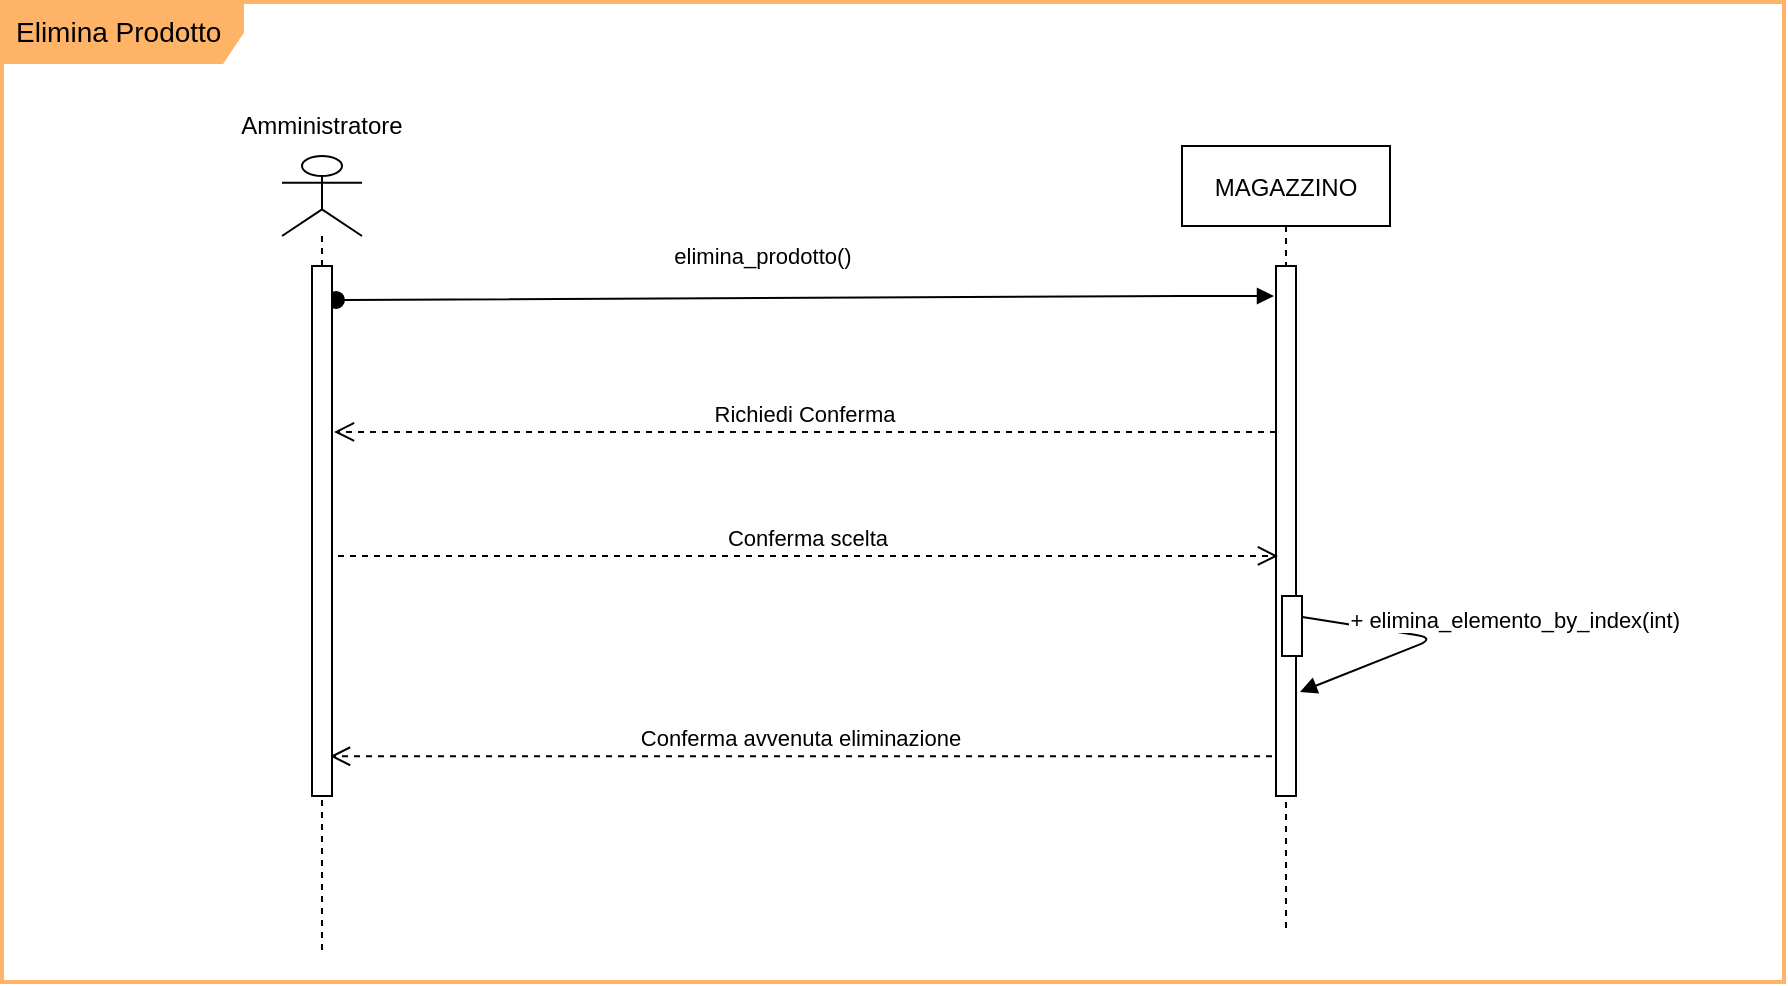 <mxfile version="18.1.2" type="google"><diagram id="kgpKYQtTHZ0yAKxKKP6v" name="Page-1"><mxGraphModel grid="0" page="0" gridSize="10" guides="1" tooltips="1" connect="1" arrows="1" fold="1" pageScale="1" pageWidth="850" pageHeight="1100" math="0" shadow="0"><root><mxCell id="0"/><mxCell id="1" parent="0"/><mxCell id="KACdWiEf0lMhJCV7SFPA-1" value="" style="shape=umlLifeline;participant=umlActor;perimeter=lifelinePerimeter;whiteSpace=wrap;html=1;container=1;collapsible=0;recursiveResize=0;verticalAlign=top;spacingTop=36;outlineConnect=0;" vertex="1" parent="1"><mxGeometry x="190" y="130" width="40" height="397" as="geometry"/></mxCell><mxCell id="KACdWiEf0lMhJCV7SFPA-2" value="elimina_prodotto()" style="html=1;verticalAlign=bottom;startArrow=oval;startFill=1;endArrow=block;startSize=8;exitX=1.2;exitY=0.064;exitDx=0;exitDy=0;exitPerimeter=0;" edge="1" parent="1" source="KACdWiEf0lMhJCV7SFPA-10"><mxGeometry x="-0.091" y="12" width="60" relative="1" as="geometry"><mxPoint x="290" y="210" as="sourcePoint"/><mxPoint x="686" y="200" as="targetPoint"/><Array as="points"><mxPoint x="650" y="200"/></Array><mxPoint as="offset"/></mxGeometry></mxCell><mxCell id="KACdWiEf0lMhJCV7SFPA-3" value="MAGAZZINO" style="shape=umlLifeline;perimeter=lifelinePerimeter;container=1;collapsible=0;recursiveResize=0;rounded=0;shadow=0;strokeWidth=1;" vertex="1" parent="1"><mxGeometry x="640" y="125" width="104" height="392" as="geometry"/></mxCell><mxCell id="KACdWiEf0lMhJCV7SFPA-4" value="" style="points=[];perimeter=orthogonalPerimeter;rounded=0;shadow=0;strokeWidth=1;" vertex="1" parent="1"><mxGeometry x="687" y="185" width="10" height="265" as="geometry"/></mxCell><mxCell id="KACdWiEf0lMhJCV7SFPA-5" value="+ elimina_elemento_by_index(int)" style="verticalAlign=bottom;endArrow=block;shadow=0;strokeWidth=1;entryX=1.5;entryY=0.744;entryDx=0;entryDy=0;entryPerimeter=0;exitX=1;exitY=0.633;exitDx=0;exitDy=0;exitPerimeter=0;" edge="1" parent="1"><mxGeometry x="-0.016" y="40" relative="1" as="geometry"><mxPoint x="697" y="360" as="sourcePoint"/><mxPoint x="699" y="397.97" as="targetPoint"/><Array as="points"><mxPoint x="767" y="371.01"/></Array><mxPoint x="25" y="-37" as="offset"/></mxGeometry></mxCell><mxCell id="KACdWiEf0lMhJCV7SFPA-6" value="" style="points=[];perimeter=orthogonalPerimeter;rounded=0;shadow=0;strokeWidth=1;" vertex="1" parent="1"><mxGeometry x="690" y="350" width="10" height="30" as="geometry"/></mxCell><mxCell id="KACdWiEf0lMhJCV7SFPA-7" value="Richiedi Conferma" style="verticalAlign=bottom;endArrow=open;dashed=1;endSize=8;shadow=0;strokeWidth=1;entryX=1.1;entryY=0.313;entryDx=0;entryDy=0;entryPerimeter=0;" edge="1" parent="1" target="KACdWiEf0lMhJCV7SFPA-10"><mxGeometry relative="1" as="geometry"><mxPoint x="210" y="270" as="targetPoint"/><mxPoint x="687" y="268" as="sourcePoint"/></mxGeometry></mxCell><mxCell id="KACdWiEf0lMhJCV7SFPA-8" value="Conferma scelta" style="verticalAlign=bottom;endArrow=open;dashed=1;endSize=8;shadow=0;strokeWidth=1;entryX=0.1;entryY=0.547;entryDx=0;entryDy=0;entryPerimeter=0;exitX=1.3;exitY=0.547;exitDx=0;exitDy=0;exitPerimeter=0;" edge="1" parent="1" source="KACdWiEf0lMhJCV7SFPA-10" target="KACdWiEf0lMhJCV7SFPA-4"><mxGeometry relative="1" as="geometry"><mxPoint x="670" y="330" as="targetPoint"/><mxPoint x="410" y="330" as="sourcePoint"/></mxGeometry></mxCell><mxCell id="KACdWiEf0lMhJCV7SFPA-9" value="Conferma avvenuta eliminazione" style="verticalAlign=bottom;endArrow=open;dashed=1;endSize=8;shadow=0;strokeWidth=1;exitX=-0.2;exitY=0.925;exitDx=0;exitDy=0;exitPerimeter=0;entryX=0.9;entryY=0.925;entryDx=0;entryDy=0;entryPerimeter=0;" edge="1" parent="1" source="KACdWiEf0lMhJCV7SFPA-4" target="KACdWiEf0lMhJCV7SFPA-10"><mxGeometry relative="1" as="geometry"><mxPoint x="270" y="430" as="targetPoint"/><mxPoint x="490" y="430.5" as="sourcePoint"/></mxGeometry></mxCell><mxCell id="KACdWiEf0lMhJCV7SFPA-10" value="" style="points=[];perimeter=orthogonalPerimeter;rounded=0;shadow=0;strokeWidth=1;" vertex="1" parent="1"><mxGeometry x="205" y="185" width="10" height="265" as="geometry"/></mxCell><mxCell id="KACdWiEf0lMhJCV7SFPA-11" value="&lt;div&gt;Amministratore&lt;/div&gt;" style="text;html=1;strokeColor=none;fillColor=none;align=center;verticalAlign=middle;whiteSpace=wrap;rounded=0;" vertex="1" parent="1"><mxGeometry x="190" y="105" width="40" height="20" as="geometry"/></mxCell><mxCell id="KACdWiEf0lMhJCV7SFPA-12" value="&lt;font style=&quot;font-size: 14px&quot;&gt;Elimina Prodotto&lt;/font&gt;" style="shape=umlFrame;whiteSpace=wrap;html=1;width=120;height=30;boundedLbl=1;verticalAlign=middle;align=left;spacingLeft=5;fillColor=#FFB366;strokeColor=#FFB366;strokeWidth=2;" vertex="1" parent="1"><mxGeometry x="50" y="53" width="891" height="490" as="geometry"/></mxCell></root></mxGraphModel></diagram></mxfile>